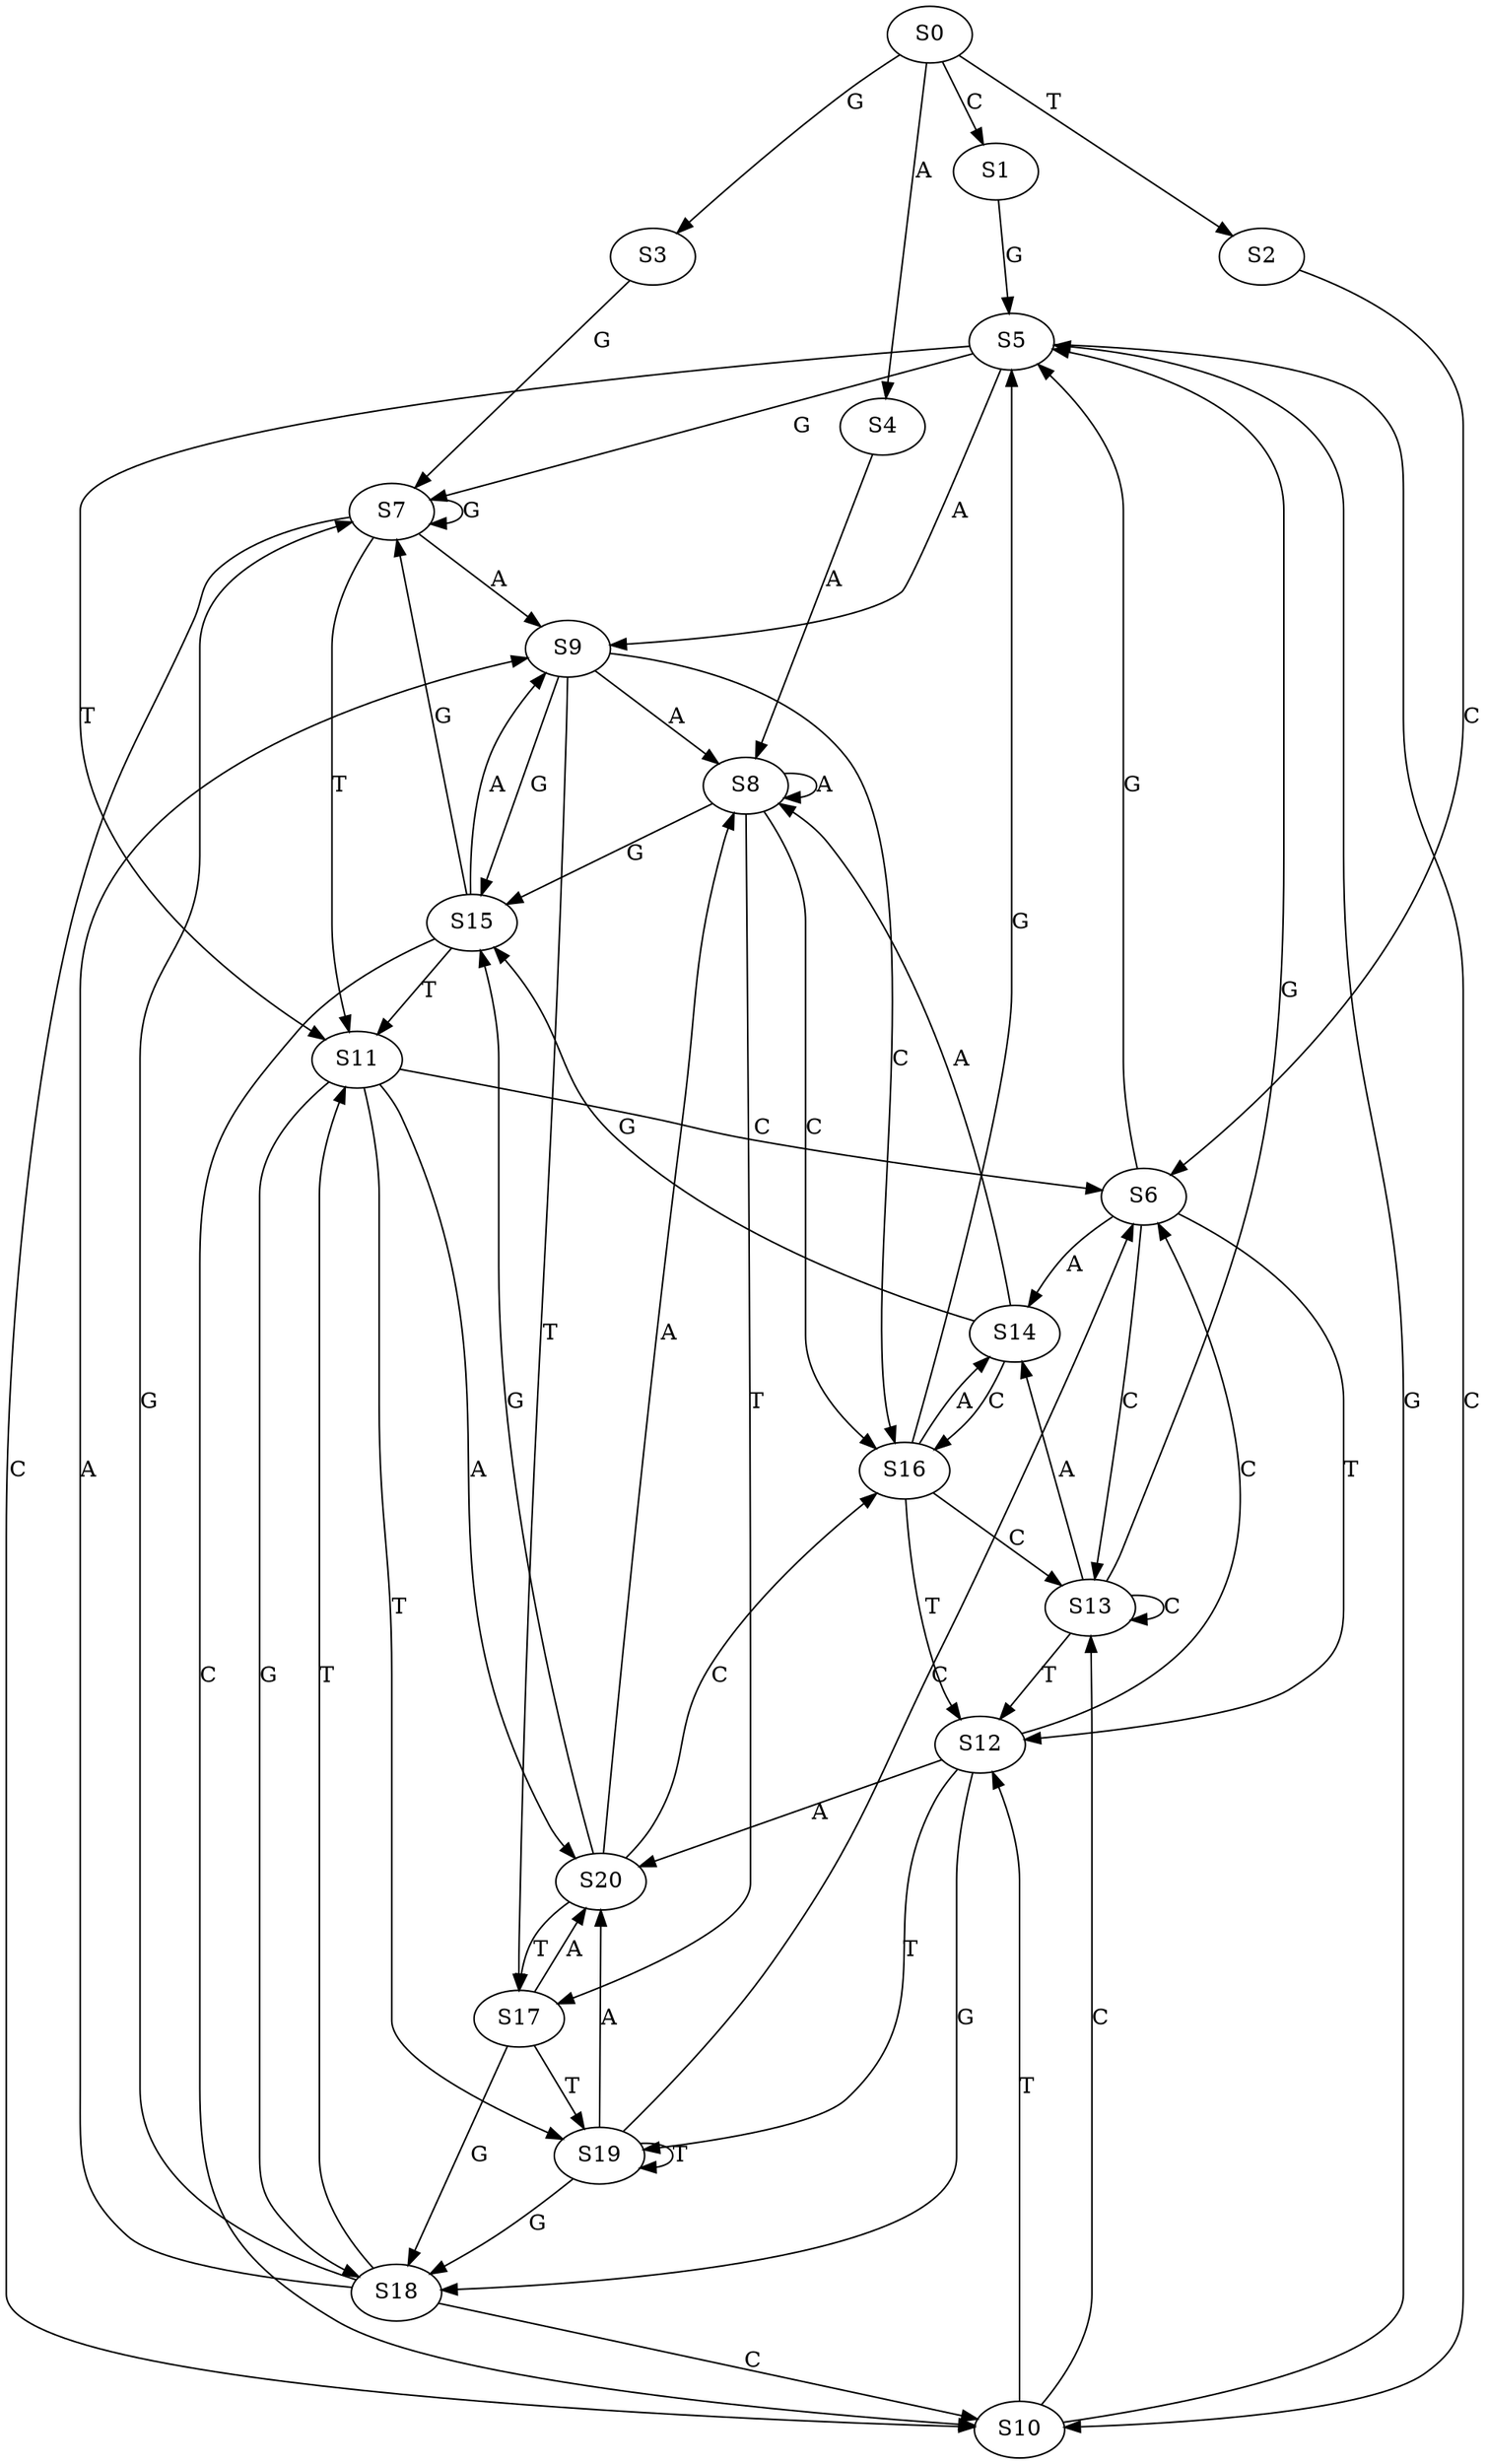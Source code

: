 strict digraph  {
	S0 -> S1 [ label = C ];
	S0 -> S2 [ label = T ];
	S0 -> S3 [ label = G ];
	S0 -> S4 [ label = A ];
	S1 -> S5 [ label = G ];
	S2 -> S6 [ label = C ];
	S3 -> S7 [ label = G ];
	S4 -> S8 [ label = A ];
	S5 -> S9 [ label = A ];
	S5 -> S7 [ label = G ];
	S5 -> S10 [ label = C ];
	S5 -> S11 [ label = T ];
	S6 -> S12 [ label = T ];
	S6 -> S5 [ label = G ];
	S6 -> S13 [ label = C ];
	S6 -> S14 [ label = A ];
	S7 -> S11 [ label = T ];
	S7 -> S10 [ label = C ];
	S7 -> S9 [ label = A ];
	S7 -> S7 [ label = G ];
	S8 -> S15 [ label = G ];
	S8 -> S8 [ label = A ];
	S8 -> S16 [ label = C ];
	S8 -> S17 [ label = T ];
	S9 -> S16 [ label = C ];
	S9 -> S15 [ label = G ];
	S9 -> S8 [ label = A ];
	S9 -> S17 [ label = T ];
	S10 -> S5 [ label = G ];
	S10 -> S12 [ label = T ];
	S10 -> S13 [ label = C ];
	S11 -> S18 [ label = G ];
	S11 -> S6 [ label = C ];
	S11 -> S19 [ label = T ];
	S11 -> S20 [ label = A ];
	S12 -> S18 [ label = G ];
	S12 -> S6 [ label = C ];
	S12 -> S20 [ label = A ];
	S12 -> S19 [ label = T ];
	S13 -> S5 [ label = G ];
	S13 -> S12 [ label = T ];
	S13 -> S13 [ label = C ];
	S13 -> S14 [ label = A ];
	S14 -> S16 [ label = C ];
	S14 -> S8 [ label = A ];
	S14 -> S15 [ label = G ];
	S15 -> S7 [ label = G ];
	S15 -> S10 [ label = C ];
	S15 -> S11 [ label = T ];
	S15 -> S9 [ label = A ];
	S16 -> S12 [ label = T ];
	S16 -> S5 [ label = G ];
	S16 -> S13 [ label = C ];
	S16 -> S14 [ label = A ];
	S17 -> S20 [ label = A ];
	S17 -> S18 [ label = G ];
	S17 -> S19 [ label = T ];
	S18 -> S10 [ label = C ];
	S18 -> S9 [ label = A ];
	S18 -> S7 [ label = G ];
	S18 -> S11 [ label = T ];
	S19 -> S18 [ label = G ];
	S19 -> S20 [ label = A ];
	S19 -> S19 [ label = T ];
	S19 -> S6 [ label = C ];
	S20 -> S8 [ label = A ];
	S20 -> S16 [ label = C ];
	S20 -> S15 [ label = G ];
	S20 -> S17 [ label = T ];
}
